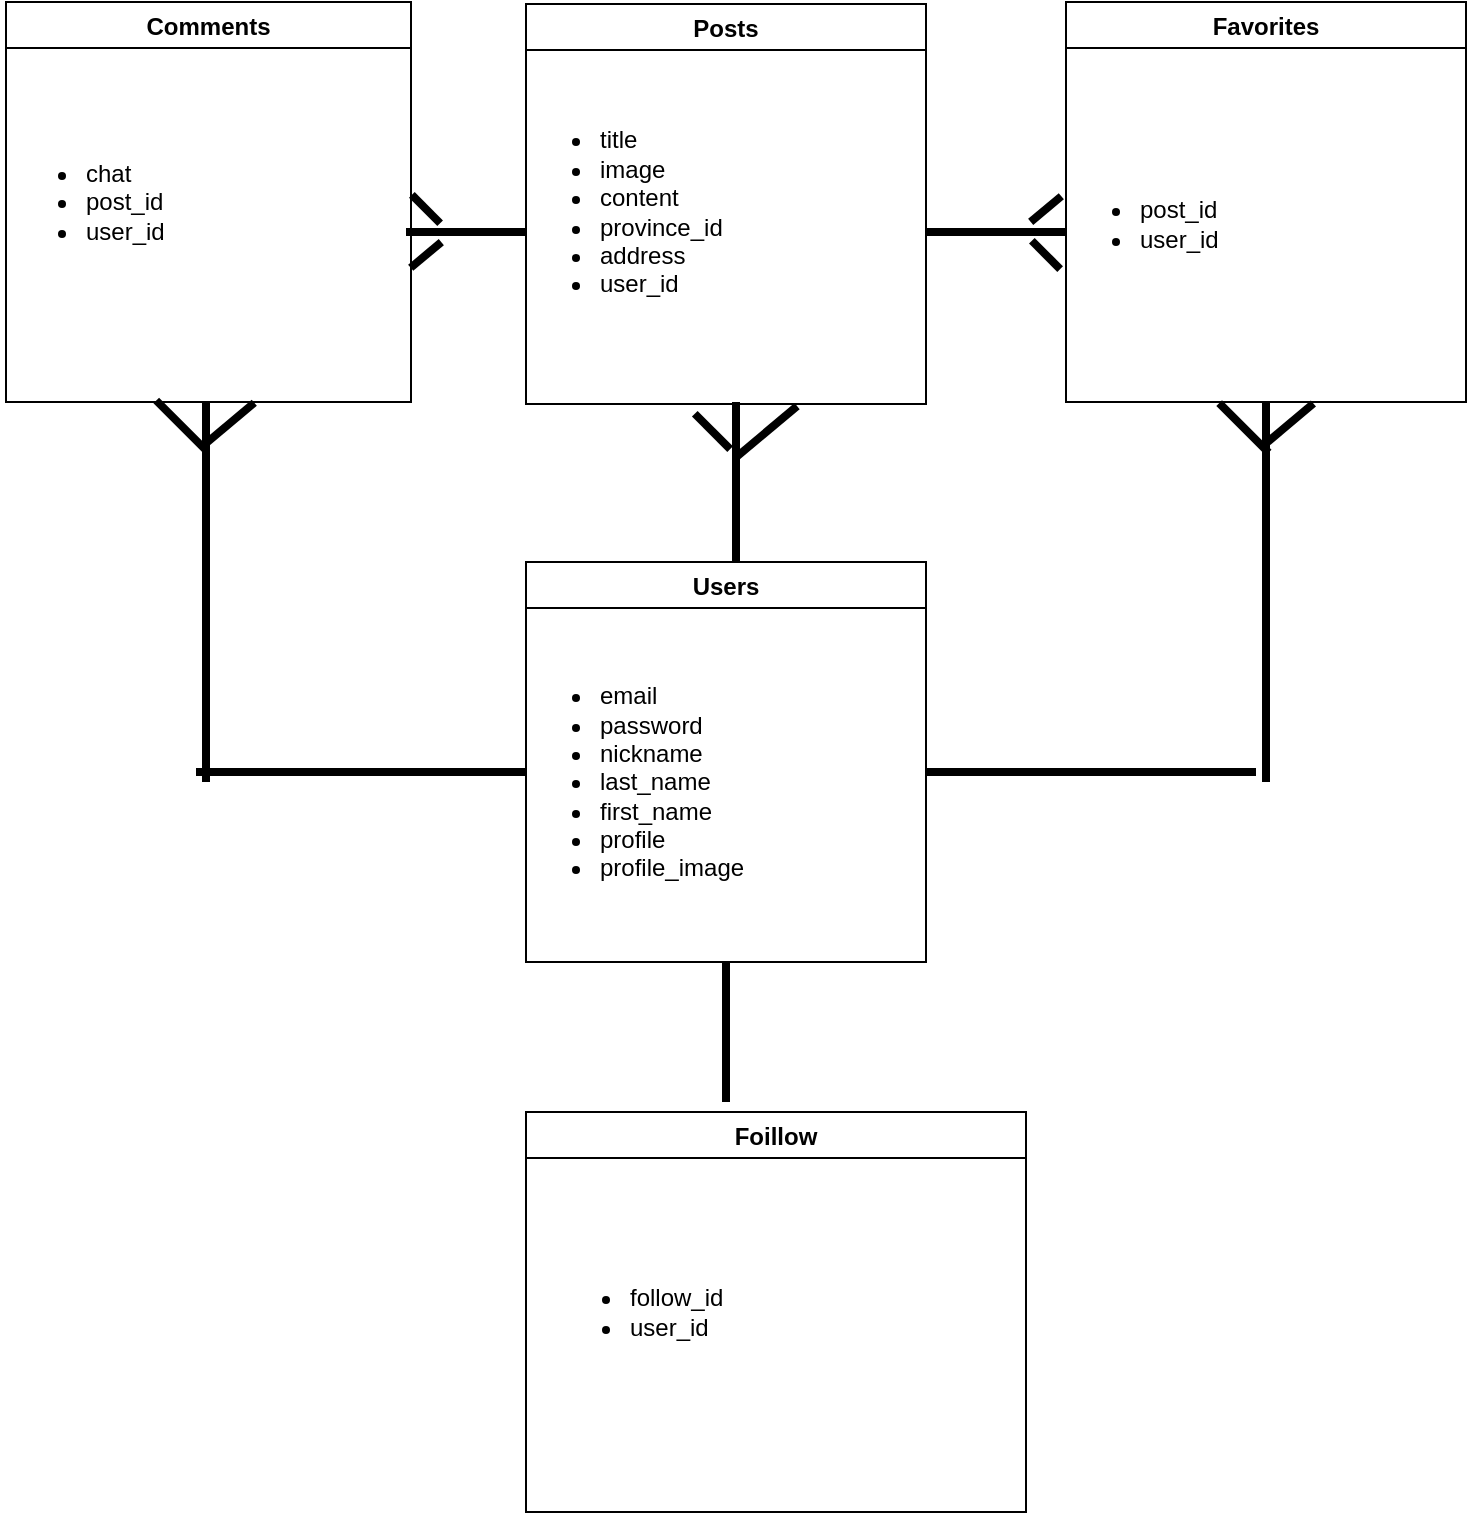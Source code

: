<mxfile>
    <diagram id="AFc2sh0XPKP4PNu3i1rq" name="ページ1">
        <mxGraphModel dx="1323" dy="758" grid="1" gridSize="10" guides="1" tooltips="1" connect="1" arrows="1" fold="1" page="1" pageScale="1" pageWidth="827" pageHeight="1169" math="0" shadow="0">
            <root>
                <mxCell id="0"/>
                <mxCell id="1" parent="0"/>
                <mxCell id="2" value="Posts" style="swimlane;" vertex="1" parent="1">
                    <mxGeometry x="280" y="31" width="200" height="200" as="geometry"/>
                </mxCell>
                <mxCell id="31" value="&lt;ul&gt;&lt;li&gt;title&lt;/li&gt;&lt;li&gt;image&lt;/li&gt;&lt;li&gt;content&lt;/li&gt;&lt;li&gt;province_id&lt;/li&gt;&lt;li&gt;address&lt;/li&gt;&lt;li&gt;user_id&lt;/li&gt;&lt;/ul&gt;" style="text;strokeColor=none;fillColor=none;html=1;whiteSpace=wrap;verticalAlign=middle;overflow=hidden;" vertex="1" parent="2">
                    <mxGeometry x="-5" y="13.53" width="205" height="180" as="geometry"/>
                </mxCell>
                <mxCell id="3" value="Favorites" style="swimlane;" vertex="1" parent="1">
                    <mxGeometry x="550" y="30" width="200" height="200" as="geometry"/>
                </mxCell>
                <mxCell id="33" value="&lt;div&gt;&lt;br&gt;&lt;/div&gt;&lt;ul&gt;&lt;li&gt;&lt;span&gt;post_id&lt;/span&gt;&lt;br&gt;&lt;/li&gt;&lt;li&gt;user_id&lt;/li&gt;&lt;/ul&gt;" style="text;strokeColor=none;fillColor=none;html=1;whiteSpace=wrap;verticalAlign=middle;overflow=hidden;" vertex="1" parent="3">
                    <mxGeometry x="-5" y="13.53" width="205" height="180" as="geometry"/>
                </mxCell>
                <mxCell id="4" value="Users" style="swimlane;" vertex="1" parent="1">
                    <mxGeometry x="280" y="310" width="200" height="200" as="geometry"/>
                </mxCell>
                <mxCell id="30" value="&lt;ul&gt;&lt;li&gt;email&lt;/li&gt;&lt;li&gt;password&lt;/li&gt;&lt;li&gt;nickname&lt;/li&gt;&lt;li&gt;last_name&lt;/li&gt;&lt;li&gt;first_name&lt;/li&gt;&lt;li&gt;profile&lt;/li&gt;&lt;li&gt;profile_image&lt;/li&gt;&lt;/ul&gt;" style="text;strokeColor=none;fillColor=none;html=1;whiteSpace=wrap;verticalAlign=middle;overflow=hidden;" vertex="1" parent="4">
                    <mxGeometry x="-5" y="20" width="205" height="180" as="geometry"/>
                </mxCell>
                <mxCell id="6" value="Comments" style="swimlane;" vertex="1" parent="1">
                    <mxGeometry x="20" y="30" width="202.5" height="200" as="geometry"/>
                </mxCell>
                <mxCell id="32" value="&lt;ul&gt;&lt;li&gt;chat&lt;/li&gt;&lt;li&gt;post_id&lt;/li&gt;&lt;li&gt;user_id&lt;/li&gt;&lt;/ul&gt;" style="text;strokeColor=none;fillColor=none;html=1;whiteSpace=wrap;verticalAlign=middle;overflow=hidden;" vertex="1" parent="6">
                    <mxGeometry x="-2.5" y="10" width="205" height="180" as="geometry"/>
                </mxCell>
                <mxCell id="7" value="Foillow" style="swimlane;" vertex="1" parent="1">
                    <mxGeometry x="280" y="585" width="250" height="200" as="geometry"/>
                </mxCell>
                <mxCell id="34" value="&lt;ul&gt;&lt;li&gt;&lt;span&gt;follow_id&lt;/span&gt;&lt;br&gt;&lt;/li&gt;&lt;li&gt;user_id&lt;/li&gt;&lt;/ul&gt;" style="text;strokeColor=none;fillColor=none;html=1;whiteSpace=wrap;verticalAlign=middle;overflow=hidden;" vertex="1" parent="7">
                    <mxGeometry x="10" y="10" width="205" height="180" as="geometry"/>
                </mxCell>
                <mxCell id="11" value="" style="line;strokeWidth=4;direction=south;html=1;perimeter=backbonePerimeter;points=[];outlineConnect=0;" vertex="1" parent="1">
                    <mxGeometry x="380" y="230" width="10" height="80" as="geometry"/>
                </mxCell>
                <mxCell id="12" value="" style="line;strokeWidth=4;direction=west;html=1;perimeter=backbonePerimeter;points=[];outlineConnect=0;" vertex="1" parent="1">
                    <mxGeometry x="480" y="140" width="70" height="10" as="geometry"/>
                </mxCell>
                <mxCell id="13" value="" style="line;strokeWidth=4;direction=south;html=1;perimeter=backbonePerimeter;points=[];outlineConnect=0;" vertex="1" parent="1">
                    <mxGeometry x="115" y="230" width="10" height="190" as="geometry"/>
                </mxCell>
                <mxCell id="14" value="" style="line;strokeWidth=4;direction=west;html=1;perimeter=backbonePerimeter;points=[];outlineConnect=0;" vertex="1" parent="1">
                    <mxGeometry x="480" y="410" width="165" height="10" as="geometry"/>
                </mxCell>
                <mxCell id="15" value="" style="line;strokeWidth=4;direction=south;html=1;perimeter=backbonePerimeter;points=[];outlineConnect=0;" vertex="1" parent="1">
                    <mxGeometry x="375" y="510" width="10" height="70" as="geometry"/>
                </mxCell>
                <mxCell id="16" value="" style="line;strokeWidth=4;direction=south;html=1;perimeter=backbonePerimeter;points=[];outlineConnect=0;" vertex="1" parent="1">
                    <mxGeometry x="645" y="230" width="10" height="190" as="geometry"/>
                </mxCell>
                <mxCell id="17" value="" style="line;strokeWidth=4;direction=west;html=1;perimeter=backbonePerimeter;points=[];outlineConnect=0;" vertex="1" parent="1">
                    <mxGeometry x="115" y="410" width="165" height="10" as="geometry"/>
                </mxCell>
                <mxCell id="18" value="" style="line;strokeWidth=4;direction=west;html=1;perimeter=backbonePerimeter;points=[];outlineConnect=0;" vertex="1" parent="1">
                    <mxGeometry x="220" y="140" width="60" height="10" as="geometry"/>
                </mxCell>
                <mxCell id="19" value="" style="line;strokeWidth=4;direction=west;html=1;perimeter=backbonePerimeter;points=[];outlineConnect=0;rotation=45;" vertex="1" parent="1">
                    <mxGeometry x="530" y="140" width="20" height="32.93" as="geometry"/>
                </mxCell>
                <mxCell id="20" value="" style="line;strokeWidth=4;direction=west;html=1;perimeter=backbonePerimeter;points=[];outlineConnect=0;rotation=45;" vertex="1" parent="1">
                    <mxGeometry x="220" y="117.07" width="20" height="32.93" as="geometry"/>
                </mxCell>
                <mxCell id="21" value="" style="line;strokeWidth=4;direction=west;html=1;perimeter=backbonePerimeter;points=[];outlineConnect=0;rotation=-40;" vertex="1" parent="1">
                    <mxGeometry x="530" y="117.07" width="20" height="32.93" as="geometry"/>
                </mxCell>
                <mxCell id="23" value="" style="line;strokeWidth=4;direction=west;html=1;perimeter=backbonePerimeter;points=[];outlineConnect=0;rotation=-40;" vertex="1" parent="1">
                    <mxGeometry x="220" y="140" width="20" height="32.93" as="geometry"/>
                </mxCell>
                <mxCell id="24" value="" style="line;strokeWidth=4;direction=west;html=1;perimeter=backbonePerimeter;points=[];outlineConnect=0;rotation=-40;" vertex="1" parent="1">
                    <mxGeometry x="380.07" y="230.68" width="40.18" height="28.59" as="geometry"/>
                </mxCell>
                <mxCell id="25" value="" style="line;strokeWidth=4;direction=west;html=1;perimeter=backbonePerimeter;points=[];outlineConnect=0;rotation=45;" vertex="1" parent="1">
                    <mxGeometry x="360.73" y="228.23" width="25" height="32.93" as="geometry"/>
                </mxCell>
                <mxCell id="26" value="" style="line;strokeWidth=4;direction=west;html=1;perimeter=backbonePerimeter;points=[];outlineConnect=0;rotation=-40;" vertex="1" parent="1">
                    <mxGeometry x="113.25" y="225.18" width="35" height="32.93" as="geometry"/>
                </mxCell>
                <mxCell id="27" value="" style="line;strokeWidth=4;direction=west;html=1;perimeter=backbonePerimeter;points=[];outlineConnect=0;rotation=-40;" vertex="1" parent="1">
                    <mxGeometry x="643.31" y="225.37" width="34.42" height="32.93" as="geometry"/>
                </mxCell>
                <mxCell id="28" value="" style="line;strokeWidth=4;direction=west;html=1;perimeter=backbonePerimeter;points=[];outlineConnect=0;rotation=45;" vertex="1" parent="1">
                    <mxGeometry x="621.46" y="226.46" width="35" height="32.93" as="geometry"/>
                </mxCell>
                <mxCell id="29" value="" style="line;strokeWidth=4;direction=west;html=1;perimeter=backbonePerimeter;points=[];outlineConnect=0;rotation=45;" vertex="1" parent="1">
                    <mxGeometry x="90" y="225.18" width="35" height="32.93" as="geometry"/>
                </mxCell>
            </root>
        </mxGraphModel>
    </diagram>
</mxfile>